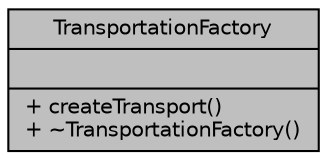digraph "TransportationFactory"
{
 // LATEX_PDF_SIZE
  edge [fontname="Helvetica",fontsize="10",labelfontname="Helvetica",labelfontsize="10"];
  node [fontname="Helvetica",fontsize="10",shape=record];
  Node1 [label="{TransportationFactory\n||+ createTransport()\l+ ~TransportationFactory()\l}",height=0.2,width=0.4,color="black", fillcolor="grey75", style="filled", fontcolor="black",tooltip="Abstract Factory class for creating transportation objects."];
}
